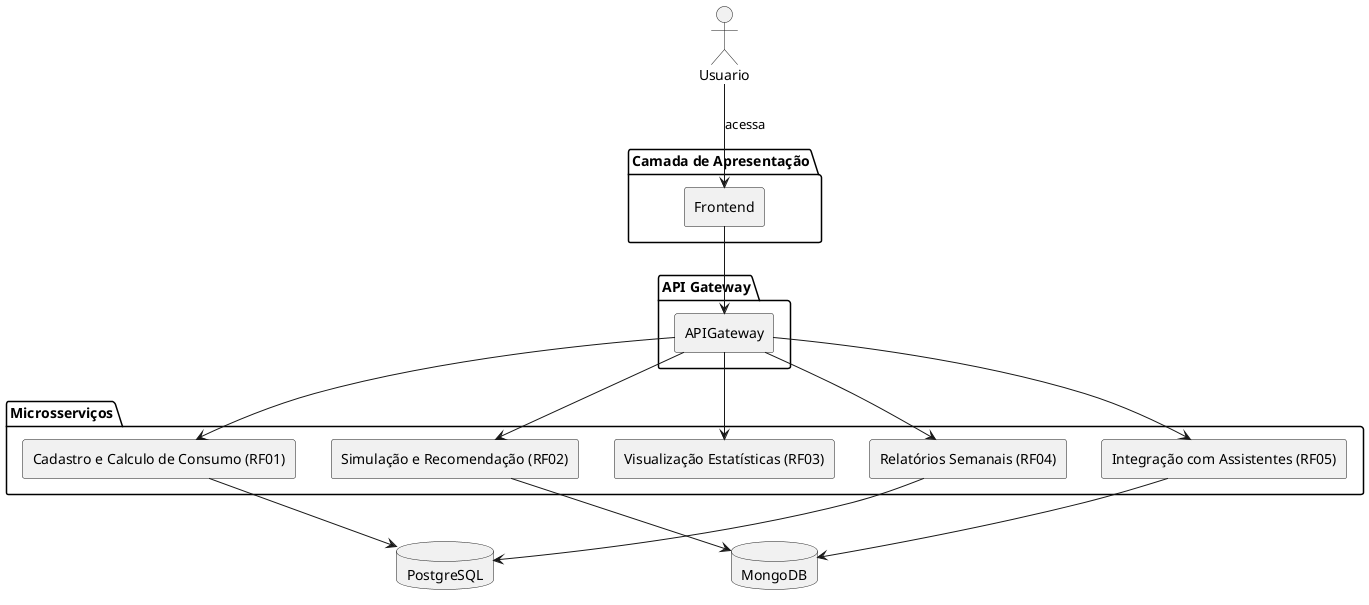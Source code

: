 @startuml
skinparam componentStyle rectangle
skinparam monochrome true

actor Usuario

package "Camada de Apresentação" {
  component Frontend
}

package "API Gateway" {
  component APIGateway
}

package "Microsserviços" {
  component CalculoConsumo as "Cadastro e Calculo de Consumo (RF01)"
  component Simulacao as "Simulação e Recomendação (RF02)"
  component Interface as "Visualização Estatísticas (RF03)"
  component Relatorios as "Relatórios Semanais (RF04)"
  component Assistentes as "Integração com Assistentes (RF05)"
}

database PostgreSQL as PG
database MongoDB as MG

' Fluxo de interações
Usuario --> Frontend : acessa
Frontend --> APIGateway

APIGateway --> CalculoConsumo
APIGateway --> Simulacao
APIGateway --> Interface
APIGateway --> Relatorios
APIGateway --> Assistentes

CalculoConsumo --> PG
Relatorios --> PG
Simulacao --> MG
Assistentes --> MG

@enduml